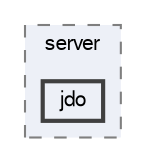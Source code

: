 digraph "src/main/java/es/deusto/spq/server/jdo"
{
 // LATEX_PDF_SIZE
  bgcolor="transparent";
  edge [fontname=FreeSans,fontsize=10,labelfontname=FreeSans,labelfontsize=10];
  node [fontname=FreeSans,fontsize=10,shape=box,height=0.2,width=0.4];
  compound=true
  subgraph clusterdir_de437d1c073fb9332ce6284ff6cf50be {
    graph [ bgcolor="#edf0f7", pencolor="grey50", label="server", fontname=FreeSans,fontsize=10 style="filled,dashed", URL="dir_de437d1c073fb9332ce6284ff6cf50be.html",tooltip=""]
  dir_12802e075aa74c3ab4527ac8bce4435c [label="jdo", fillcolor="#edf0f7", color="grey25", style="filled,bold", URL="dir_12802e075aa74c3ab4527ac8bce4435c.html",tooltip=""];
  }
}
